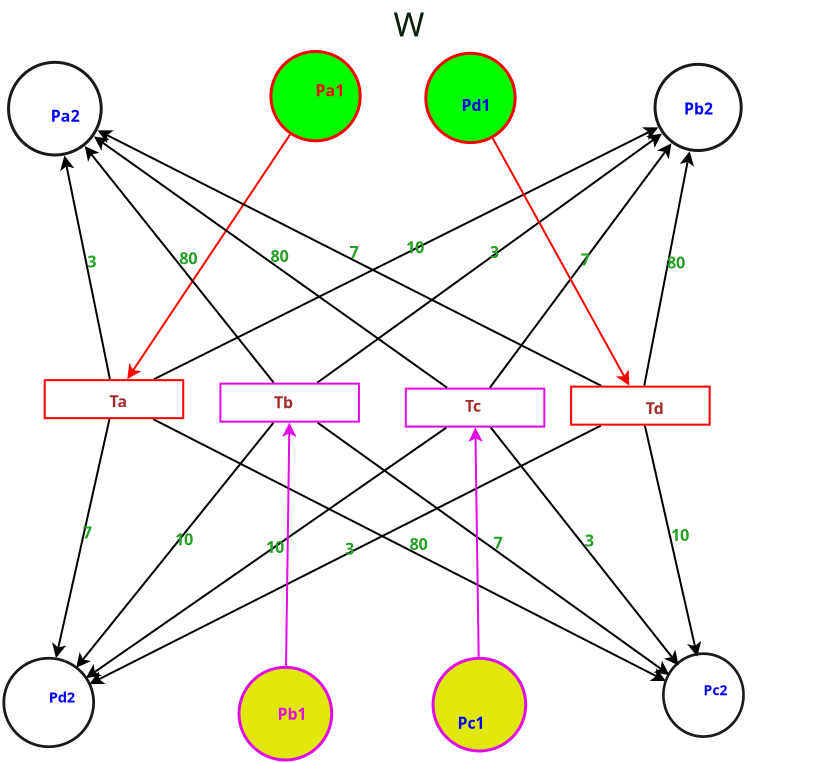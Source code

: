 <?xml version="1.0" encoding="UTF-8"?>
<dia:diagram xmlns:dia="http://www.lysator.liu.se/~alla/dia/">
  <dia:layer name="Background" visible="true" connectable="true" active="true">
    <dia:group>
      <dia:attribute name="meta">
        <dia:composite type="dict"/>
      </dia:attribute>
      <dia:attribute name="matrix">
        <dia:matrix xx="0.934" xy="0" yx="0" yy="0.92" x0="37.444" y0="19.461"/>
        <dia:connections>
          <dia:connection handle="0" to="O0" connection="8"/>
        </dia:connections>
      </dia:attribute>
      <dia:object type="Geometric - Perfect Circle" version="1" id="O0">
        <dia:attribute name="obj_pos">
          <dia:point val="-33.485,15.68"/>
        </dia:attribute>
        <dia:attribute name="obj_bb">
          <dia:rectangle val="-33.635,15.53;-28.525,20.64"/>
        </dia:attribute>
        <dia:attribute name="meta">
          <dia:composite type="dict"/>
        </dia:attribute>
        <dia:attribute name="elem_corner">
          <dia:point val="-33.485,15.68"/>
        </dia:attribute>
        <dia:attribute name="elem_width">
          <dia:real val="4.81"/>
        </dia:attribute>
        <dia:attribute name="elem_height">
          <dia:real val="4.81"/>
        </dia:attribute>
        <dia:attribute name="line_width">
          <dia:real val="0.15"/>
        </dia:attribute>
        <dia:attribute name="line_colour">
          <dia:color val="#1a1a1aff"/>
        </dia:attribute>
        <dia:attribute name="fill_colour">
          <dia:color val="#ffffffff"/>
        </dia:attribute>
        <dia:attribute name="show_background">
          <dia:boolean val="true"/>
        </dia:attribute>
        <dia:attribute name="line_style">
          <dia:enum val="0"/>
          <dia:real val="1"/>
        </dia:attribute>
        <dia:attribute name="flip_horizontal">
          <dia:boolean val="false"/>
        </dia:attribute>
        <dia:attribute name="flip_vertical">
          <dia:boolean val="false"/>
        </dia:attribute>
        <dia:attribute name="subscale">
          <dia:real val="1"/>
        </dia:attribute>
      </dia:object>
      <dia:object type="Standard - Text" version="1" id="O1">
        <dia:attribute name="obj_pos">
          <dia:point val="-31.08,18.085"/>
        </dia:attribute>
        <dia:attribute name="obj_bb">
          <dia:rectangle val="-31.08,17.35;-29.385,18.272"/>
        </dia:attribute>
        <dia:attribute name="text">
          <dia:composite type="text">
            <dia:attribute name="string">
              <dia:string>#Pd2#</dia:string>
            </dia:attribute>
            <dia:attribute name="font">
              <dia:font family="sans" style="80" name="Helvetica-Bold"/>
            </dia:attribute>
            <dia:attribute name="height">
              <dia:real val="0.987"/>
            </dia:attribute>
            <dia:attribute name="pos">
              <dia:point val="-31.08,18.085"/>
            </dia:attribute>
            <dia:attribute name="color">
              <dia:color val="#0000ffff"/>
            </dia:attribute>
            <dia:attribute name="alignment">
              <dia:enum val="0"/>
            </dia:attribute>
          </dia:composite>
        </dia:attribute>
        <dia:attribute name="valign">
          <dia:enum val="3"/>
        </dia:attribute>
      </dia:object>
    </dia:group>
    <dia:group>
      <dia:attribute name="meta">
        <dia:composite type="dict"/>
      </dia:attribute>
      <dia:attribute name="matrix"/>
      <dia:object type="Geometric - Perfect Circle" version="1" id="O2">
        <dia:attribute name="obj_pos">
          <dia:point val="6.405,4.09"/>
        </dia:attribute>
        <dia:attribute name="obj_bb">
          <dia:rectangle val="6.255,3.94;11.19,8.875"/>
        </dia:attribute>
        <dia:attribute name="meta">
          <dia:composite type="dict"/>
        </dia:attribute>
        <dia:attribute name="elem_corner">
          <dia:point val="6.405,4.09"/>
        </dia:attribute>
        <dia:attribute name="elem_width">
          <dia:real val="4.635"/>
        </dia:attribute>
        <dia:attribute name="elem_height">
          <dia:real val="4.635"/>
        </dia:attribute>
        <dia:attribute name="line_width">
          <dia:real val="0.15"/>
        </dia:attribute>
        <dia:attribute name="line_colour">
          <dia:color val="#1a1a1aff"/>
        </dia:attribute>
        <dia:attribute name="fill_colour">
          <dia:color val="#ffffffff"/>
        </dia:attribute>
        <dia:attribute name="show_background">
          <dia:boolean val="true"/>
        </dia:attribute>
        <dia:attribute name="line_style">
          <dia:enum val="0"/>
          <dia:real val="1"/>
        </dia:attribute>
        <dia:attribute name="flip_horizontal">
          <dia:boolean val="false"/>
        </dia:attribute>
        <dia:attribute name="flip_vertical">
          <dia:boolean val="false"/>
        </dia:attribute>
        <dia:attribute name="subscale">
          <dia:real val="1"/>
        </dia:attribute>
      </dia:object>
      <dia:object type="Standard - Text" version="1" id="O3">
        <dia:attribute name="obj_pos">
          <dia:point val="8.522,7.058"/>
        </dia:attribute>
        <dia:attribute name="obj_bb">
          <dia:rectangle val="8.522,6.323;10.165,7.245"/>
        </dia:attribute>
        <dia:attribute name="text">
          <dia:composite type="text">
            <dia:attribute name="string">
              <dia:string>#Pa2#</dia:string>
            </dia:attribute>
            <dia:attribute name="font">
              <dia:font family="sans" style="80" name="Helvetica-Bold"/>
            </dia:attribute>
            <dia:attribute name="height">
              <dia:real val="0.987"/>
            </dia:attribute>
            <dia:attribute name="pos">
              <dia:point val="8.522,7.058"/>
            </dia:attribute>
            <dia:attribute name="color">
              <dia:color val="#0000ffff"/>
            </dia:attribute>
            <dia:attribute name="alignment">
              <dia:enum val="0"/>
            </dia:attribute>
          </dia:composite>
        </dia:attribute>
        <dia:attribute name="valign">
          <dia:enum val="3"/>
        </dia:attribute>
      </dia:object>
    </dia:group>
    <dia:group>
      <dia:attribute name="meta">
        <dia:composite type="dict"/>
      </dia:attribute>
      <dia:attribute name="matrix"/>
      <dia:object type="Standard - Line" version="0" id="O4">
        <dia:attribute name="obj_pos">
          <dia:point val="20.48,7.703"/>
        </dia:attribute>
        <dia:attribute name="obj_bb">
          <dia:rectangle val="12.273,7.634;20.549,20.002"/>
        </dia:attribute>
        <dia:attribute name="conn_endpoints">
          <dia:point val="20.48,7.703"/>
          <dia:point val="12.342,19.933"/>
        </dia:attribute>
        <dia:attribute name="numcp">
          <dia:int val="1"/>
        </dia:attribute>
        <dia:attribute name="line_color">
          <dia:color val="#ff0000ff"/>
        </dia:attribute>
        <dia:attribute name="end_arrow">
          <dia:enum val="22"/>
        </dia:attribute>
        <dia:attribute name="end_arrow_length">
          <dia:real val="0.5"/>
        </dia:attribute>
        <dia:attribute name="end_arrow_width">
          <dia:real val="0.5"/>
        </dia:attribute>
      </dia:object>
      <dia:object type="Standard - Line" version="0" id="O5">
        <dia:attribute name="obj_pos">
          <dia:point val="11.475,19.936"/>
        </dia:attribute>
        <dia:attribute name="obj_bb">
          <dia:rectangle val="8.989,8.693;11.534,19.995"/>
        </dia:attribute>
        <dia:attribute name="conn_endpoints">
          <dia:point val="11.475,19.936"/>
          <dia:point val="9.199,8.752"/>
        </dia:attribute>
        <dia:attribute name="numcp">
          <dia:int val="1"/>
        </dia:attribute>
        <dia:attribute name="end_arrow">
          <dia:enum val="22"/>
        </dia:attribute>
        <dia:attribute name="end_arrow_length">
          <dia:real val="0.5"/>
        </dia:attribute>
        <dia:attribute name="end_arrow_width">
          <dia:real val="0.5"/>
        </dia:attribute>
      </dia:object>
      <dia:object type="Standard - Line" version="0" id="O6">
        <dia:attribute name="obj_pos">
          <dia:point val="13.678,19.934"/>
        </dia:attribute>
        <dia:attribute name="obj_bb">
          <dia:rectangle val="13.611,7.276;38.957,20.001"/>
        </dia:attribute>
        <dia:attribute name="conn_endpoints">
          <dia:point val="13.678,19.934"/>
          <dia:point val="38.89,7.343"/>
        </dia:attribute>
        <dia:attribute name="numcp">
          <dia:int val="1"/>
        </dia:attribute>
        <dia:attribute name="end_arrow">
          <dia:enum val="22"/>
        </dia:attribute>
        <dia:attribute name="end_arrow_length">
          <dia:real val="0.5"/>
        </dia:attribute>
        <dia:attribute name="end_arrow_width">
          <dia:real val="0.5"/>
        </dia:attribute>
      </dia:object>
      <dia:object type="Standard - Line" version="0" id="O7">
        <dia:attribute name="obj_pos">
          <dia:point val="13.635,21.933"/>
        </dia:attribute>
        <dia:attribute name="obj_bb">
          <dia:rectangle val="13.568,21.865;39.338,35.094"/>
        </dia:attribute>
        <dia:attribute name="conn_endpoints">
          <dia:point val="13.635,21.933"/>
          <dia:point val="39.271,35.027"/>
        </dia:attribute>
        <dia:attribute name="numcp">
          <dia:int val="1"/>
        </dia:attribute>
        <dia:attribute name="end_arrow">
          <dia:enum val="22"/>
        </dia:attribute>
        <dia:attribute name="end_arrow_length">
          <dia:real val="0.5"/>
        </dia:attribute>
        <dia:attribute name="end_arrow_width">
          <dia:real val="0.5"/>
        </dia:attribute>
        <dia:connections>
          <dia:connection handle="0" to="O6" connection="0"/>
        </dia:connections>
      </dia:object>
      <dia:object type="Standard - Line" version="0" id="O8">
        <dia:attribute name="obj_pos">
          <dia:point val="11.453,21.933"/>
        </dia:attribute>
        <dia:attribute name="obj_bb">
          <dia:rectangle val="8.582,21.873;11.513,33.936"/>
        </dia:attribute>
        <dia:attribute name="conn_endpoints">
          <dia:point val="11.453,21.933"/>
          <dia:point val="8.777,33.877"/>
        </dia:attribute>
        <dia:attribute name="numcp">
          <dia:int val="1"/>
        </dia:attribute>
        <dia:attribute name="end_arrow">
          <dia:enum val="22"/>
        </dia:attribute>
        <dia:attribute name="end_arrow_length">
          <dia:real val="0.5"/>
        </dia:attribute>
        <dia:attribute name="end_arrow_width">
          <dia:real val="0.5"/>
        </dia:attribute>
        <dia:connections>
          <dia:connection handle="0" to="O8" connection="0"/>
        </dia:connections>
      </dia:object>
      <dia:object type="Standard - Text" version="1" id="O9">
        <dia:attribute name="obj_pos">
          <dia:point val="26.284,13.638"/>
        </dia:attribute>
        <dia:attribute name="obj_bb">
          <dia:rectangle val="26.284,12.857;27.442,13.878"/>
        </dia:attribute>
        <dia:attribute name="text">
          <dia:composite type="text">
            <dia:attribute name="string">
              <dia:string>#10#</dia:string>
            </dia:attribute>
            <dia:attribute name="font">
              <dia:font family="sans" style="80" name="Helvetica-Bold"/>
            </dia:attribute>
            <dia:attribute name="height">
              <dia:real val="1.019"/>
            </dia:attribute>
            <dia:attribute name="pos">
              <dia:point val="26.284,13.638"/>
            </dia:attribute>
            <dia:attribute name="color">
              <dia:color val="#259f25ff"/>
            </dia:attribute>
            <dia:attribute name="alignment">
              <dia:enum val="0"/>
            </dia:attribute>
          </dia:composite>
        </dia:attribute>
        <dia:attribute name="valign">
          <dia:enum val="3"/>
        </dia:attribute>
        <dia:connections>
          <dia:connection handle="0" to="O7" connection="0"/>
        </dia:connections>
      </dia:object>
      <dia:object type="Standard - Text" version="1" id="O10">
        <dia:attribute name="obj_pos">
          <dia:point val="10.115,27.905"/>
        </dia:attribute>
        <dia:attribute name="obj_bb">
          <dia:rectangle val="10.115,27.147;10.683,28.097"/>
        </dia:attribute>
        <dia:attribute name="text">
          <dia:composite type="text">
            <dia:attribute name="string">
              <dia:string>#7#</dia:string>
            </dia:attribute>
            <dia:attribute name="font">
              <dia:font family="sans" style="80" name="Helvetica-Bold"/>
            </dia:attribute>
            <dia:attribute name="height">
              <dia:real val="1.019"/>
            </dia:attribute>
            <dia:attribute name="pos">
              <dia:point val="10.115,27.905"/>
            </dia:attribute>
            <dia:attribute name="color">
              <dia:color val="#259f25ff"/>
            </dia:attribute>
            <dia:attribute name="alignment">
              <dia:enum val="0"/>
            </dia:attribute>
          </dia:composite>
        </dia:attribute>
        <dia:attribute name="valign">
          <dia:enum val="3"/>
        </dia:attribute>
      </dia:object>
      <dia:object type="Standard - Text" version="1" id="O11">
        <dia:attribute name="obj_pos">
          <dia:point val="26.453,28.48"/>
        </dia:attribute>
        <dia:attribute name="obj_bb">
          <dia:rectangle val="26.453,27.722;27.588,28.672"/>
          <dia:connections>
            <dia:connection handle="0" to="O15" connection="8"/>
          </dia:connections>
        </dia:attribute>
        <dia:attribute name="text">
          <dia:composite type="text">
            <dia:attribute name="string">
              <dia:string>#80#</dia:string>
            </dia:attribute>
            <dia:attribute name="font">
              <dia:font family="sans" style="80" name="Helvetica-Bold"/>
            </dia:attribute>
            <dia:attribute name="height">
              <dia:real val="1.019"/>
            </dia:attribute>
            <dia:attribute name="pos">
              <dia:point val="26.453,28.48"/>
            </dia:attribute>
            <dia:attribute name="color">
              <dia:color val="#259f25ff"/>
            </dia:attribute>
            <dia:attribute name="alignment">
              <dia:enum val="0"/>
            </dia:attribute>
          </dia:composite>
        </dia:attribute>
        <dia:attribute name="valign">
          <dia:enum val="3"/>
        </dia:attribute>
      </dia:object>
      <dia:group>
        <dia:attribute name="meta">
          <dia:composite type="dict"/>
        </dia:attribute>
        <dia:attribute name="matrix"/>
        <dia:object type="Flowchart - Box" version="0" id="O12">
          <dia:attribute name="obj_pos">
            <dia:point val="8.215,19.983"/>
          </dia:attribute>
          <dia:attribute name="obj_bb">
            <dia:rectangle val="8.165,19.933;15.19,21.933"/>
          </dia:attribute>
          <dia:attribute name="elem_corner">
            <dia:point val="8.215,19.983"/>
          </dia:attribute>
          <dia:attribute name="elem_width">
            <dia:real val="6.925"/>
          </dia:attribute>
          <dia:attribute name="elem_height">
            <dia:real val="1.9"/>
          </dia:attribute>
          <dia:attribute name="border_color">
            <dia:color val="#ff0000ff"/>
          </dia:attribute>
          <dia:attribute name="show_background">
            <dia:boolean val="true"/>
          </dia:attribute>
          <dia:attribute name="padding">
            <dia:real val="0.5"/>
          </dia:attribute>
          <dia:attribute name="text">
            <dia:composite type="text">
              <dia:attribute name="string">
                <dia:string>##</dia:string>
              </dia:attribute>
              <dia:attribute name="font">
                <dia:font family="sans" style="0" name="Helvetica"/>
              </dia:attribute>
              <dia:attribute name="height">
                <dia:real val="0.8"/>
              </dia:attribute>
              <dia:attribute name="pos">
                <dia:point val="11.677,21.128"/>
              </dia:attribute>
              <dia:attribute name="color">
                <dia:color val="#000000ff"/>
              </dia:attribute>
              <dia:attribute name="alignment">
                <dia:enum val="1"/>
              </dia:attribute>
            </dia:composite>
          </dia:attribute>
        </dia:object>
        <dia:object type="Standard - Text" version="1" id="O13">
          <dia:attribute name="obj_pos">
            <dia:point val="9.95,20.707"/>
          </dia:attribute>
          <dia:attribute name="obj_bb">
            <dia:rectangle val="9.95,20.113;9.95,20.86"/>
          </dia:attribute>
          <dia:attribute name="text">
            <dia:composite type="text">
              <dia:attribute name="string">
                <dia:string>##</dia:string>
              </dia:attribute>
              <dia:attribute name="font">
                <dia:font family="sans" style="0" name="Helvetica"/>
              </dia:attribute>
              <dia:attribute name="height">
                <dia:real val="0.8"/>
              </dia:attribute>
              <dia:attribute name="pos">
                <dia:point val="9.95,20.707"/>
              </dia:attribute>
              <dia:attribute name="color">
                <dia:color val="#000000ff"/>
              </dia:attribute>
              <dia:attribute name="alignment">
                <dia:enum val="0"/>
              </dia:attribute>
            </dia:composite>
          </dia:attribute>
          <dia:attribute name="valign">
            <dia:enum val="3"/>
          </dia:attribute>
        </dia:object>
        <dia:object type="Standard - Text" version="1" id="O14">
          <dia:attribute name="obj_pos">
            <dia:point val="11.45,21.342"/>
          </dia:attribute>
          <dia:attribute name="obj_bb">
            <dia:rectangle val="11.45,20.607;12.417,21.529"/>
          </dia:attribute>
          <dia:attribute name="text">
            <dia:composite type="text">
              <dia:attribute name="string">
                <dia:string>#Ta#</dia:string>
              </dia:attribute>
              <dia:attribute name="font">
                <dia:font family="sans" style="80" name="Helvetica-Bold"/>
              </dia:attribute>
              <dia:attribute name="height">
                <dia:real val="0.987"/>
              </dia:attribute>
              <dia:attribute name="pos">
                <dia:point val="11.45,21.342"/>
              </dia:attribute>
              <dia:attribute name="color">
                <dia:color val="#a52a2aff"/>
              </dia:attribute>
              <dia:attribute name="alignment">
                <dia:enum val="0"/>
              </dia:attribute>
            </dia:composite>
          </dia:attribute>
          <dia:attribute name="valign">
            <dia:enum val="3"/>
          </dia:attribute>
        </dia:object>
      </dia:group>
      <dia:group>
        <dia:attribute name="meta">
          <dia:composite type="dict"/>
        </dia:attribute>
        <dia:attribute name="matrix">
          <dia:matrix xx="0.881" xy="0" yx="0" yy="0.911" x0="39.346" y0="19.438"/>
        </dia:attribute>
        <dia:object type="Geometric - Perfect Circle" version="1" id="O15">
          <dia:attribute name="obj_pos">
            <dia:point val="-0.226,15.609"/>
          </dia:attribute>
          <dia:attribute name="obj_bb">
            <dia:rectangle val="-0.376,15.459;4.475,20.31"/>
          </dia:attribute>
          <dia:attribute name="meta">
            <dia:composite type="dict"/>
          </dia:attribute>
          <dia:attribute name="elem_corner">
            <dia:point val="-0.226,15.609"/>
          </dia:attribute>
          <dia:attribute name="elem_width">
            <dia:real val="4.551"/>
          </dia:attribute>
          <dia:attribute name="elem_height">
            <dia:real val="4.551"/>
          </dia:attribute>
          <dia:attribute name="line_width">
            <dia:real val="0.15"/>
          </dia:attribute>
          <dia:attribute name="line_colour">
            <dia:color val="#1a1a1aff"/>
          </dia:attribute>
          <dia:attribute name="fill_colour">
            <dia:color val="#ffffffff"/>
          </dia:attribute>
          <dia:attribute name="show_background">
            <dia:boolean val="true"/>
          </dia:attribute>
          <dia:attribute name="line_style">
            <dia:enum val="0"/>
            <dia:real val="1"/>
          </dia:attribute>
          <dia:attribute name="flip_horizontal">
            <dia:boolean val="false"/>
          </dia:attribute>
          <dia:attribute name="flip_vertical">
            <dia:boolean val="false"/>
          </dia:attribute>
          <dia:attribute name="subscale">
            <dia:real val="1"/>
          </dia:attribute>
        </dia:object>
        <dia:object type="Standard - Text" version="1" id="O16">
          <dia:attribute name="obj_pos">
            <dia:point val="2.05,17.885"/>
          </dia:attribute>
          <dia:attribute name="obj_bb">
            <dia:rectangle val="2.05,17.15;3.647,18.072"/>
          </dia:attribute>
          <dia:attribute name="text">
            <dia:composite type="text">
              <dia:attribute name="string">
                <dia:string>#Pc2#</dia:string>
              </dia:attribute>
              <dia:attribute name="font">
                <dia:font family="sans" style="80" name="Helvetica-Bold"/>
              </dia:attribute>
              <dia:attribute name="height">
                <dia:real val="0.987"/>
              </dia:attribute>
              <dia:attribute name="pos">
                <dia:point val="2.05,17.885"/>
              </dia:attribute>
              <dia:attribute name="color">
                <dia:color val="#0000ffff"/>
              </dia:attribute>
              <dia:attribute name="alignment">
                <dia:enum val="0"/>
              </dia:attribute>
            </dia:composite>
          </dia:attribute>
          <dia:attribute name="valign">
            <dia:enum val="3"/>
          </dia:attribute>
        </dia:object>
      </dia:group>
      <dia:group>
        <dia:attribute name="meta">
          <dia:composite type="dict"/>
        </dia:attribute>
        <dia:attribute name="matrix"/>
        <dia:object type="Flowchart - Box" version="0" id="O17">
          <dia:attribute name="obj_pos">
            <dia:point val="26.27,20.407"/>
          </dia:attribute>
          <dia:attribute name="obj_bb">
            <dia:rectangle val="26.22,20.357;33.245,22.357"/>
          </dia:attribute>
          <dia:attribute name="elem_corner">
            <dia:point val="26.27,20.407"/>
          </dia:attribute>
          <dia:attribute name="elem_width">
            <dia:real val="6.925"/>
          </dia:attribute>
          <dia:attribute name="elem_height">
            <dia:real val="1.9"/>
          </dia:attribute>
          <dia:attribute name="border_color">
            <dia:color val="#e10be7ff"/>
          </dia:attribute>
          <dia:attribute name="show_background">
            <dia:boolean val="true"/>
          </dia:attribute>
          <dia:attribute name="padding">
            <dia:real val="0.5"/>
          </dia:attribute>
          <dia:attribute name="text">
            <dia:composite type="text">
              <dia:attribute name="string">
                <dia:string>##</dia:string>
              </dia:attribute>
              <dia:attribute name="font">
                <dia:font family="sans" style="0" name="Helvetica"/>
              </dia:attribute>
              <dia:attribute name="height">
                <dia:real val="0.8"/>
              </dia:attribute>
              <dia:attribute name="pos">
                <dia:point val="29.732,21.552"/>
              </dia:attribute>
              <dia:attribute name="color">
                <dia:color val="#000000ff"/>
              </dia:attribute>
              <dia:attribute name="alignment">
                <dia:enum val="1"/>
              </dia:attribute>
            </dia:composite>
          </dia:attribute>
        </dia:object>
        <dia:object type="Standard - Text" version="1" id="O18">
          <dia:attribute name="obj_pos">
            <dia:point val="29.232,21.557"/>
          </dia:attribute>
          <dia:attribute name="obj_bb">
            <dia:rectangle val="29.232,20.822;30.132,21.744"/>
          </dia:attribute>
          <dia:attribute name="text">
            <dia:composite type="text">
              <dia:attribute name="string">
                <dia:string>#Tc#</dia:string>
              </dia:attribute>
              <dia:attribute name="font">
                <dia:font family="sans" style="80" name="Helvetica-Bold"/>
              </dia:attribute>
              <dia:attribute name="height">
                <dia:real val="0.987"/>
              </dia:attribute>
              <dia:attribute name="pos">
                <dia:point val="29.232,21.557"/>
              </dia:attribute>
              <dia:attribute name="color">
                <dia:color val="#a52a2aff"/>
              </dia:attribute>
              <dia:attribute name="alignment">
                <dia:enum val="0"/>
              </dia:attribute>
            </dia:composite>
          </dia:attribute>
          <dia:attribute name="valign">
            <dia:enum val="3"/>
          </dia:attribute>
        </dia:object>
      </dia:group>
      <dia:object type="Standard - Line" version="0" id="O19">
        <dia:attribute name="obj_pos">
          <dia:point val="19.664,20.107"/>
        </dia:attribute>
        <dia:attribute name="obj_bb">
          <dia:rectangle val="10.144,8.205;19.734,20.177"/>
        </dia:attribute>
        <dia:attribute name="conn_endpoints">
          <dia:point val="19.664,20.107"/>
          <dia:point val="10.214,8.275"/>
        </dia:attribute>
        <dia:attribute name="numcp">
          <dia:int val="1"/>
        </dia:attribute>
        <dia:attribute name="end_arrow">
          <dia:enum val="22"/>
        </dia:attribute>
        <dia:attribute name="end_arrow_length">
          <dia:real val="0.5"/>
        </dia:attribute>
        <dia:attribute name="end_arrow_width">
          <dia:real val="0.5"/>
        </dia:attribute>
      </dia:object>
      <dia:object type="Standard - Line" version="0" id="O20">
        <dia:attribute name="obj_pos">
          <dia:point val="28.332,20.36"/>
        </dia:attribute>
        <dia:attribute name="obj_bb">
          <dia:rectangle val="10.602,7.725;28.402,20.43"/>
        </dia:attribute>
        <dia:attribute name="conn_endpoints">
          <dia:point val="28.332,20.36"/>
          <dia:point val="10.672,7.795"/>
        </dia:attribute>
        <dia:attribute name="numcp">
          <dia:int val="1"/>
        </dia:attribute>
        <dia:attribute name="end_arrow">
          <dia:enum val="22"/>
        </dia:attribute>
        <dia:attribute name="end_arrow_length">
          <dia:real val="0.5"/>
        </dia:attribute>
        <dia:attribute name="end_arrow_width">
          <dia:real val="0.5"/>
        </dia:attribute>
      </dia:object>
      <dia:object type="Standard - Line" version="0" id="O21">
        <dia:attribute name="obj_pos">
          <dia:point val="36.039,20.264"/>
        </dia:attribute>
        <dia:attribute name="obj_bb">
          <dia:rectangle val="10.789,7.423;36.106,20.331"/>
        </dia:attribute>
        <dia:attribute name="conn_endpoints">
          <dia:point val="36.039,20.264"/>
          <dia:point val="10.856,7.49"/>
        </dia:attribute>
        <dia:attribute name="numcp">
          <dia:int val="1"/>
        </dia:attribute>
        <dia:attribute name="end_arrow">
          <dia:enum val="22"/>
        </dia:attribute>
        <dia:attribute name="end_arrow_length">
          <dia:real val="0.5"/>
        </dia:attribute>
        <dia:attribute name="end_arrow_width">
          <dia:real val="0.5"/>
        </dia:attribute>
      </dia:object>
      <dia:object type="Standard - Line" version="0" id="O22">
        <dia:attribute name="obj_pos">
          <dia:point val="21.845,20.108"/>
        </dia:attribute>
        <dia:attribute name="obj_bb">
          <dia:rectangle val="21.775,7.582;39.148,20.177"/>
        </dia:attribute>
        <dia:attribute name="conn_endpoints">
          <dia:point val="21.845,20.108"/>
          <dia:point val="39.079,7.652"/>
        </dia:attribute>
        <dia:attribute name="numcp">
          <dia:int val="1"/>
        </dia:attribute>
        <dia:attribute name="end_arrow">
          <dia:enum val="22"/>
        </dia:attribute>
        <dia:attribute name="end_arrow_length">
          <dia:real val="0.5"/>
        </dia:attribute>
        <dia:attribute name="end_arrow_width">
          <dia:real val="0.5"/>
        </dia:attribute>
      </dia:object>
      <dia:object type="Standard - Line" version="0" id="O23">
        <dia:attribute name="obj_pos">
          <dia:point val="30.474,20.358"/>
        </dia:attribute>
        <dia:attribute name="obj_bb">
          <dia:rectangle val="30.404,8.066;39.626,20.428"/>
        </dia:attribute>
        <dia:attribute name="conn_endpoints">
          <dia:point val="30.474,20.358"/>
          <dia:point val="39.556,8.136"/>
        </dia:attribute>
        <dia:attribute name="numcp">
          <dia:int val="1"/>
        </dia:attribute>
        <dia:attribute name="end_arrow">
          <dia:enum val="22"/>
        </dia:attribute>
        <dia:attribute name="end_arrow_length">
          <dia:real val="0.5"/>
        </dia:attribute>
        <dia:attribute name="end_arrow_width">
          <dia:real val="0.5"/>
        </dia:attribute>
      </dia:object>
      <dia:object type="Standard - Line" version="0" id="O24">
        <dia:attribute name="obj_pos">
          <dia:point val="38.191,20.257"/>
        </dia:attribute>
        <dia:attribute name="obj_bb">
          <dia:rectangle val="38.132,8.476;40.679,20.316"/>
        </dia:attribute>
        <dia:attribute name="conn_endpoints">
          <dia:point val="38.191,20.257"/>
          <dia:point val="40.461,8.535"/>
        </dia:attribute>
        <dia:attribute name="numcp">
          <dia:int val="1"/>
        </dia:attribute>
        <dia:attribute name="end_arrow">
          <dia:enum val="22"/>
        </dia:attribute>
        <dia:attribute name="end_arrow_length">
          <dia:real val="0.5"/>
        </dia:attribute>
        <dia:attribute name="end_arrow_width">
          <dia:real val="0.5"/>
        </dia:attribute>
      </dia:object>
      <dia:object type="Standard - Line" version="0" id="O25">
        <dia:attribute name="obj_pos">
          <dia:point val="21.857,22.107"/>
        </dia:attribute>
        <dia:attribute name="obj_bb">
          <dia:rectangle val="21.787,22.037;39.524,34.796"/>
        </dia:attribute>
        <dia:attribute name="conn_endpoints">
          <dia:point val="21.857,22.107"/>
          <dia:point val="39.454,34.727"/>
        </dia:attribute>
        <dia:attribute name="numcp">
          <dia:int val="1"/>
        </dia:attribute>
        <dia:attribute name="end_arrow">
          <dia:enum val="22"/>
        </dia:attribute>
        <dia:attribute name="end_arrow_length">
          <dia:real val="0.5"/>
        </dia:attribute>
        <dia:attribute name="end_arrow_width">
          <dia:real val="0.5"/>
        </dia:attribute>
      </dia:object>
      <dia:object type="Standard - Line" version="0" id="O26">
        <dia:attribute name="obj_pos">
          <dia:point val="30.519,22.354"/>
        </dia:attribute>
        <dia:attribute name="obj_bb">
          <dia:rectangle val="30.449,22.283;39.978,34.321"/>
        </dia:attribute>
        <dia:attribute name="conn_endpoints">
          <dia:point val="30.519,22.354"/>
          <dia:point val="39.908,34.251"/>
        </dia:attribute>
        <dia:attribute name="numcp">
          <dia:int val="1"/>
        </dia:attribute>
        <dia:attribute name="end_arrow">
          <dia:enum val="22"/>
        </dia:attribute>
        <dia:attribute name="end_arrow_length">
          <dia:real val="0.5"/>
        </dia:attribute>
        <dia:attribute name="end_arrow_width">
          <dia:real val="0.5"/>
        </dia:attribute>
      </dia:object>
      <dia:object type="Standard - Line" version="0" id="O27">
        <dia:attribute name="obj_pos">
          <dia:point val="38.224,22.257"/>
        </dia:attribute>
        <dia:attribute name="obj_bb">
          <dia:rectangle val="38.165,22.197;41.037,33.865"/>
        </dia:attribute>
        <dia:attribute name="conn_endpoints">
          <dia:point val="38.224,22.257"/>
          <dia:point val="40.844,33.805"/>
        </dia:attribute>
        <dia:attribute name="numcp">
          <dia:int val="1"/>
        </dia:attribute>
        <dia:attribute name="end_arrow">
          <dia:enum val="22"/>
        </dia:attribute>
        <dia:attribute name="end_arrow_length">
          <dia:real val="0.5"/>
        </dia:attribute>
        <dia:attribute name="end_arrow_width">
          <dia:real val="0.5"/>
        </dia:attribute>
      </dia:object>
      <dia:object type="Standard - Line" version="0" id="O28">
        <dia:attribute name="obj_pos">
          <dia:point val="19.657,22.107"/>
        </dia:attribute>
        <dia:attribute name="obj_bb">
          <dia:rectangle val="9.718,22.036;19.728,34.436"/>
        </dia:attribute>
        <dia:attribute name="conn_endpoints">
          <dia:point val="19.657,22.107"/>
          <dia:point val="9.789,34.366"/>
        </dia:attribute>
        <dia:attribute name="numcp">
          <dia:int val="1"/>
        </dia:attribute>
        <dia:attribute name="end_arrow">
          <dia:enum val="22"/>
        </dia:attribute>
        <dia:attribute name="end_arrow_length">
          <dia:real val="0.5"/>
        </dia:attribute>
        <dia:attribute name="end_arrow_width">
          <dia:real val="0.5"/>
        </dia:attribute>
      </dia:object>
      <dia:object type="Standard - Line" version="0" id="O29">
        <dia:attribute name="obj_pos">
          <dia:point val="28.294,22.357"/>
        </dia:attribute>
        <dia:attribute name="obj_bb">
          <dia:rectangle val="10.202,22.287;28.363,34.95"/>
        </dia:attribute>
        <dia:attribute name="conn_endpoints">
          <dia:point val="28.294,22.357"/>
          <dia:point val="10.272,34.881"/>
        </dia:attribute>
        <dia:attribute name="numcp">
          <dia:int val="1"/>
        </dia:attribute>
        <dia:attribute name="end_arrow">
          <dia:enum val="22"/>
        </dia:attribute>
        <dia:attribute name="end_arrow_length">
          <dia:real val="0.5"/>
        </dia:attribute>
        <dia:attribute name="end_arrow_width">
          <dia:real val="0.5"/>
        </dia:attribute>
        <dia:connections>
          <dia:connection handle="0" to="O22" connection="0"/>
        </dia:connections>
      </dia:object>
      <dia:object type="Standard - Line" version="0" id="O30">
        <dia:attribute name="obj_pos">
          <dia:point val="36.019,22.256"/>
        </dia:attribute>
        <dia:attribute name="obj_bb">
          <dia:rectangle val="10.381,22.189;36.086,35.245"/>
        </dia:attribute>
        <dia:attribute name="conn_endpoints">
          <dia:point val="36.019,22.256"/>
          <dia:point val="10.448,35.178"/>
        </dia:attribute>
        <dia:attribute name="numcp">
          <dia:int val="1"/>
        </dia:attribute>
        <dia:attribute name="end_arrow">
          <dia:enum val="22"/>
        </dia:attribute>
        <dia:attribute name="end_arrow_length">
          <dia:real val="0.5"/>
        </dia:attribute>
        <dia:attribute name="end_arrow_width">
          <dia:real val="0.5"/>
        </dia:attribute>
      </dia:object>
      <dia:object type="Standard - Text" version="1" id="O31">
        <dia:attribute name="obj_pos">
          <dia:point val="30.462,13.88"/>
        </dia:attribute>
        <dia:attribute name="obj_bb">
          <dia:rectangle val="30.462,13.122;31.029,14.072"/>
        </dia:attribute>
        <dia:attribute name="text">
          <dia:composite type="text">
            <dia:attribute name="string">
              <dia:string>#3#</dia:string>
            </dia:attribute>
            <dia:attribute name="font">
              <dia:font family="sans" style="80" name="Helvetica-Bold"/>
            </dia:attribute>
            <dia:attribute name="height">
              <dia:real val="1.019"/>
            </dia:attribute>
            <dia:attribute name="pos">
              <dia:point val="30.462,13.88"/>
            </dia:attribute>
            <dia:attribute name="color">
              <dia:color val="#259f25ff"/>
            </dia:attribute>
            <dia:attribute name="alignment">
              <dia:enum val="0"/>
            </dia:attribute>
          </dia:composite>
        </dia:attribute>
        <dia:attribute name="valign">
          <dia:enum val="3"/>
        </dia:attribute>
        <dia:connections>
          <dia:connection handle="0" to="O26" connection="0"/>
        </dia:connections>
      </dia:object>
      <dia:object type="Standard - Text" version="1" id="O32">
        <dia:attribute name="obj_pos">
          <dia:point val="27.755,14.907"/>
        </dia:attribute>
        <dia:attribute name="obj_bb">
          <dia:rectangle val="27.755,14.312;27.755,15.059"/>
        </dia:attribute>
        <dia:attribute name="text">
          <dia:composite type="text">
            <dia:attribute name="string">
              <dia:string>##</dia:string>
            </dia:attribute>
            <dia:attribute name="font">
              <dia:font family="sans" style="0" name="Helvetica"/>
            </dia:attribute>
            <dia:attribute name="height">
              <dia:real val="0.8"/>
            </dia:attribute>
            <dia:attribute name="pos">
              <dia:point val="27.755,14.907"/>
            </dia:attribute>
            <dia:attribute name="color">
              <dia:color val="#0b1e0bff"/>
            </dia:attribute>
            <dia:attribute name="alignment">
              <dia:enum val="0"/>
            </dia:attribute>
          </dia:composite>
        </dia:attribute>
        <dia:attribute name="valign">
          <dia:enum val="3"/>
        </dia:attribute>
      </dia:object>
      <dia:object type="Standard - Text" version="1" id="O33">
        <dia:attribute name="obj_pos">
          <dia:point val="35.214,28.302"/>
        </dia:attribute>
        <dia:attribute name="obj_bb">
          <dia:rectangle val="35.214,27.545;35.781,28.495"/>
        </dia:attribute>
        <dia:attribute name="text">
          <dia:composite type="text">
            <dia:attribute name="string">
              <dia:string>#3#</dia:string>
            </dia:attribute>
            <dia:attribute name="font">
              <dia:font family="sans" style="80" name="Helvetica-Bold"/>
            </dia:attribute>
            <dia:attribute name="height">
              <dia:real val="1.019"/>
            </dia:attribute>
            <dia:attribute name="pos">
              <dia:point val="35.214,28.302"/>
            </dia:attribute>
            <dia:attribute name="color">
              <dia:color val="#259f25ff"/>
            </dia:attribute>
            <dia:attribute name="alignment">
              <dia:enum val="0"/>
            </dia:attribute>
          </dia:composite>
        </dia:attribute>
        <dia:attribute name="valign">
          <dia:enum val="3"/>
        </dia:attribute>
      </dia:object>
      <dia:group>
        <dia:attribute name="meta">
          <dia:composite type="dict"/>
        </dia:attribute>
        <dia:attribute name="matrix"/>
        <dia:object type="Flowchart - Box" version="0" id="O34">
          <dia:attribute name="obj_pos">
            <dia:point val="17.0,20.157"/>
          </dia:attribute>
          <dia:attribute name="obj_bb">
            <dia:rectangle val="16.95,20.107;23.975,22.107"/>
          </dia:attribute>
          <dia:attribute name="elem_corner">
            <dia:point val="17.0,20.157"/>
          </dia:attribute>
          <dia:attribute name="elem_width">
            <dia:real val="6.925"/>
          </dia:attribute>
          <dia:attribute name="elem_height">
            <dia:real val="1.9"/>
          </dia:attribute>
          <dia:attribute name="border_color">
            <dia:color val="#e10be7ff"/>
          </dia:attribute>
          <dia:attribute name="show_background">
            <dia:boolean val="true"/>
          </dia:attribute>
          <dia:attribute name="padding">
            <dia:real val="0.5"/>
          </dia:attribute>
          <dia:attribute name="text">
            <dia:composite type="text">
              <dia:attribute name="string">
                <dia:string>##</dia:string>
              </dia:attribute>
              <dia:attribute name="font">
                <dia:font family="sans" style="0" name="Helvetica"/>
              </dia:attribute>
              <dia:attribute name="height">
                <dia:real val="0.8"/>
              </dia:attribute>
              <dia:attribute name="pos">
                <dia:point val="20.462,21.302"/>
              </dia:attribute>
              <dia:attribute name="color">
                <dia:color val="#000000ff"/>
              </dia:attribute>
              <dia:attribute name="alignment">
                <dia:enum val="1"/>
              </dia:attribute>
            </dia:composite>
          </dia:attribute>
        </dia:object>
        <dia:object type="Standard - Text" version="1" id="O35">
          <dia:attribute name="obj_pos">
            <dia:point val="19.685,21.392"/>
          </dia:attribute>
          <dia:attribute name="obj_bb">
            <dia:rectangle val="19.685,20.657;20.787,21.579"/>
          </dia:attribute>
          <dia:attribute name="text">
            <dia:composite type="text">
              <dia:attribute name="string">
                <dia:string>#Tb#</dia:string>
              </dia:attribute>
              <dia:attribute name="font">
                <dia:font family="sans" style="80" name="Helvetica-Bold"/>
              </dia:attribute>
              <dia:attribute name="height">
                <dia:real val="0.987"/>
              </dia:attribute>
              <dia:attribute name="pos">
                <dia:point val="19.685,21.392"/>
              </dia:attribute>
              <dia:attribute name="color">
                <dia:color val="#a52a2aff"/>
              </dia:attribute>
              <dia:attribute name="alignment">
                <dia:enum val="0"/>
              </dia:attribute>
            </dia:composite>
          </dia:attribute>
          <dia:attribute name="valign">
            <dia:enum val="3"/>
          </dia:attribute>
        </dia:object>
        <dia:object type="Standard - Text" version="1" id="O36">
          <dia:attribute name="obj_pos">
            <dia:point val="20.105,20.657"/>
          </dia:attribute>
          <dia:attribute name="obj_bb">
            <dia:rectangle val="20.105,20.062;20.105,20.809"/>
          </dia:attribute>
          <dia:attribute name="text">
            <dia:composite type="text">
              <dia:attribute name="string">
                <dia:string>##</dia:string>
              </dia:attribute>
              <dia:attribute name="font">
                <dia:font family="sans" style="0" name="Helvetica"/>
              </dia:attribute>
              <dia:attribute name="height">
                <dia:real val="0.8"/>
              </dia:attribute>
              <dia:attribute name="pos">
                <dia:point val="20.105,20.657"/>
              </dia:attribute>
              <dia:attribute name="color">
                <dia:color val="#0b1e0bff"/>
              </dia:attribute>
              <dia:attribute name="alignment">
                <dia:enum val="0"/>
              </dia:attribute>
            </dia:composite>
          </dia:attribute>
          <dia:attribute name="valign">
            <dia:enum val="3"/>
          </dia:attribute>
        </dia:object>
        <dia:connections>
          <dia:connection handle="0" to="O27" connection="0"/>
        </dia:connections>
      </dia:group>
      <dia:group>
        <dia:attribute name="meta">
          <dia:composite type="dict"/>
        </dia:attribute>
        <dia:attribute name="matrix"/>
        <dia:object type="Flowchart - Box" version="0" id="O37">
          <dia:attribute name="obj_pos">
            <dia:point val="34.535,20.307"/>
          </dia:attribute>
          <dia:attribute name="obj_bb">
            <dia:rectangle val="34.485,20.257;41.51,22.257"/>
          </dia:attribute>
          <dia:attribute name="elem_corner">
            <dia:point val="34.535,20.307"/>
          </dia:attribute>
          <dia:attribute name="elem_width">
            <dia:real val="6.925"/>
          </dia:attribute>
          <dia:attribute name="elem_height">
            <dia:real val="1.9"/>
          </dia:attribute>
          <dia:attribute name="border_color">
            <dia:color val="#ff0000ff"/>
          </dia:attribute>
          <dia:attribute name="show_background">
            <dia:boolean val="true"/>
          </dia:attribute>
          <dia:attribute name="padding">
            <dia:real val="0.5"/>
          </dia:attribute>
          <dia:attribute name="text">
            <dia:composite type="text">
              <dia:attribute name="string">
                <dia:string>##</dia:string>
              </dia:attribute>
              <dia:attribute name="font">
                <dia:font family="sans" style="0" name="Helvetica"/>
              </dia:attribute>
              <dia:attribute name="height">
                <dia:real val="0.8"/>
              </dia:attribute>
              <dia:attribute name="pos">
                <dia:point val="37.997,21.452"/>
              </dia:attribute>
              <dia:attribute name="color">
                <dia:color val="#000000ff"/>
              </dia:attribute>
              <dia:attribute name="alignment">
                <dia:enum val="1"/>
              </dia:attribute>
            </dia:composite>
          </dia:attribute>
        </dia:object>
        <dia:object type="Standard - Text" version="1" id="O38">
          <dia:attribute name="obj_pos">
            <dia:point val="38.27,21.692"/>
          </dia:attribute>
          <dia:attribute name="obj_bb">
            <dia:rectangle val="38.27,20.957;39.372,21.879"/>
          </dia:attribute>
          <dia:attribute name="text">
            <dia:composite type="text">
              <dia:attribute name="string">
                <dia:string>#Td#</dia:string>
              </dia:attribute>
              <dia:attribute name="font">
                <dia:font family="sans" style="80" name="Helvetica-Bold"/>
              </dia:attribute>
              <dia:attribute name="height">
                <dia:real val="0.987"/>
              </dia:attribute>
              <dia:attribute name="pos">
                <dia:point val="38.27,21.692"/>
              </dia:attribute>
              <dia:attribute name="color">
                <dia:color val="#a52a2aff"/>
              </dia:attribute>
              <dia:attribute name="alignment">
                <dia:enum val="0"/>
              </dia:attribute>
            </dia:composite>
          </dia:attribute>
          <dia:attribute name="valign">
            <dia:enum val="3"/>
          </dia:attribute>
        </dia:object>
        <dia:object type="Standard - Text" version="1" id="O39">
          <dia:attribute name="obj_pos">
            <dia:point val="38.905,21.257"/>
          </dia:attribute>
          <dia:attribute name="obj_bb">
            <dia:rectangle val="38.905,20.662;38.905,21.409"/>
          </dia:attribute>
          <dia:attribute name="text">
            <dia:composite type="text">
              <dia:attribute name="string">
                <dia:string>##</dia:string>
              </dia:attribute>
              <dia:attribute name="font">
                <dia:font family="sans" style="0" name="Helvetica"/>
              </dia:attribute>
              <dia:attribute name="height">
                <dia:real val="0.8"/>
              </dia:attribute>
              <dia:attribute name="pos">
                <dia:point val="38.905,21.257"/>
              </dia:attribute>
              <dia:attribute name="color">
                <dia:color val="#0b1e0bff"/>
              </dia:attribute>
              <dia:attribute name="alignment">
                <dia:enum val="0"/>
              </dia:attribute>
            </dia:composite>
          </dia:attribute>
          <dia:attribute name="valign">
            <dia:enum val="3"/>
          </dia:attribute>
        </dia:object>
        <dia:connections>
          <dia:connection handle="0" to="O5" connection="0"/>
        </dia:connections>
      </dia:group>
      <dia:object type="Standard - Text" version="1" id="O40">
        <dia:attribute name="obj_pos">
          <dia:point val="39.534,28.031"/>
        </dia:attribute>
        <dia:attribute name="obj_bb">
          <dia:rectangle val="39.534,27.273;40.669,28.224"/>
        </dia:attribute>
        <dia:attribute name="text">
          <dia:composite type="text">
            <dia:attribute name="string">
              <dia:string>#10#</dia:string>
            </dia:attribute>
            <dia:attribute name="font">
              <dia:font family="sans" style="80" name="Helvetica-Bold"/>
            </dia:attribute>
            <dia:attribute name="height">
              <dia:real val="1.019"/>
            </dia:attribute>
            <dia:attribute name="pos">
              <dia:point val="39.534,28.031"/>
            </dia:attribute>
            <dia:attribute name="color">
              <dia:color val="#259f25ff"/>
            </dia:attribute>
            <dia:attribute name="alignment">
              <dia:enum val="0"/>
            </dia:attribute>
          </dia:composite>
        </dia:attribute>
        <dia:attribute name="valign">
          <dia:enum val="3"/>
        </dia:attribute>
      </dia:object>
      <dia:object type="Standard - Text" version="1" id="O41">
        <dia:attribute name="obj_pos">
          <dia:point val="10.337,14.344"/>
        </dia:attribute>
        <dia:attribute name="obj_bb">
          <dia:rectangle val="10.337,13.586;10.905,14.537"/>
        </dia:attribute>
        <dia:attribute name="text">
          <dia:composite type="text">
            <dia:attribute name="string">
              <dia:string>#3#</dia:string>
            </dia:attribute>
            <dia:attribute name="font">
              <dia:font family="sans" style="80" name="Helvetica-Bold"/>
            </dia:attribute>
            <dia:attribute name="height">
              <dia:real val="1.019"/>
            </dia:attribute>
            <dia:attribute name="pos">
              <dia:point val="10.337,14.344"/>
            </dia:attribute>
            <dia:attribute name="color">
              <dia:color val="#259f25ff"/>
            </dia:attribute>
            <dia:attribute name="alignment">
              <dia:enum val="0"/>
            </dia:attribute>
          </dia:composite>
        </dia:attribute>
        <dia:attribute name="valign">
          <dia:enum val="3"/>
        </dia:attribute>
        <dia:connections>
          <dia:connection handle="0" to="O28" connection="0"/>
        </dia:connections>
      </dia:object>
      <dia:object type="Standard - Text" version="1" id="O42">
        <dia:attribute name="obj_pos">
          <dia:point val="10.105,26.907"/>
        </dia:attribute>
        <dia:attribute name="obj_bb">
          <dia:rectangle val="10.105,26.312;10.105,27.059"/>
        </dia:attribute>
        <dia:attribute name="text">
          <dia:composite type="text">
            <dia:attribute name="string">
              <dia:string>##</dia:string>
            </dia:attribute>
            <dia:attribute name="font">
              <dia:font family="sans" style="0" name="Helvetica"/>
            </dia:attribute>
            <dia:attribute name="height">
              <dia:real val="0.8"/>
            </dia:attribute>
            <dia:attribute name="pos">
              <dia:point val="10.105,26.907"/>
            </dia:attribute>
            <dia:attribute name="color">
              <dia:color val="#0b1e0bff"/>
            </dia:attribute>
            <dia:attribute name="alignment">
              <dia:enum val="0"/>
            </dia:attribute>
          </dia:composite>
        </dia:attribute>
        <dia:attribute name="valign">
          <dia:enum val="3"/>
        </dia:attribute>
        <dia:connections>
          <dia:connection handle="0" to="O20" connection="0"/>
        </dia:connections>
      </dia:object>
      <dia:object type="Standard - Text" version="1" id="O43">
        <dia:attribute name="obj_pos">
          <dia:point val="14.723,28.236"/>
        </dia:attribute>
        <dia:attribute name="obj_bb">
          <dia:rectangle val="14.723,27.479;15.858,28.429"/>
        </dia:attribute>
        <dia:attribute name="text">
          <dia:composite type="text">
            <dia:attribute name="string">
              <dia:string>#10#</dia:string>
            </dia:attribute>
            <dia:attribute name="font">
              <dia:font family="sans" style="80" name="Helvetica-Bold"/>
            </dia:attribute>
            <dia:attribute name="height">
              <dia:real val="1.019"/>
            </dia:attribute>
            <dia:attribute name="pos">
              <dia:point val="14.723,28.236"/>
            </dia:attribute>
            <dia:attribute name="color">
              <dia:color val="#259f25ff"/>
            </dia:attribute>
            <dia:attribute name="alignment">
              <dia:enum val="0"/>
            </dia:attribute>
          </dia:composite>
        </dia:attribute>
        <dia:attribute name="valign">
          <dia:enum val="3"/>
        </dia:attribute>
        <dia:connections>
          <dia:connection handle="0" to="O19" connection="0"/>
        </dia:connections>
      </dia:object>
      <dia:object type="Standard - Text" version="1" id="O44">
        <dia:attribute name="obj_pos">
          <dia:point val="19.502,14.078"/>
        </dia:attribute>
        <dia:attribute name="obj_bb">
          <dia:rectangle val="19.502,13.32;20.637,14.27"/>
        </dia:attribute>
        <dia:attribute name="text">
          <dia:composite type="text">
            <dia:attribute name="string">
              <dia:string>#80#</dia:string>
            </dia:attribute>
            <dia:attribute name="font">
              <dia:font family="sans" style="80" name="Helvetica-Bold"/>
            </dia:attribute>
            <dia:attribute name="height">
              <dia:real val="1.019"/>
            </dia:attribute>
            <dia:attribute name="pos">
              <dia:point val="19.502,14.078"/>
            </dia:attribute>
            <dia:attribute name="color">
              <dia:color val="#259f25ff"/>
            </dia:attribute>
            <dia:attribute name="alignment">
              <dia:enum val="0"/>
            </dia:attribute>
          </dia:composite>
        </dia:attribute>
        <dia:attribute name="valign">
          <dia:enum val="3"/>
        </dia:attribute>
        <dia:connections>
          <dia:connection handle="0" to="O24" connection="0"/>
        </dia:connections>
      </dia:object>
      <dia:object type="Standard - Text" version="1" id="O45">
        <dia:attribute name="obj_pos">
          <dia:point val="14.939,14.191"/>
        </dia:attribute>
        <dia:attribute name="obj_bb">
          <dia:rectangle val="14.939,13.434;16.074,14.384"/>
        </dia:attribute>
        <dia:attribute name="text">
          <dia:composite type="text">
            <dia:attribute name="string">
              <dia:string>#80#</dia:string>
            </dia:attribute>
            <dia:attribute name="font">
              <dia:font family="sans" style="80" name="Helvetica-Bold"/>
            </dia:attribute>
            <dia:attribute name="height">
              <dia:real val="1.019"/>
            </dia:attribute>
            <dia:attribute name="pos">
              <dia:point val="14.939,14.191"/>
            </dia:attribute>
            <dia:attribute name="color">
              <dia:color val="#259f25ff"/>
            </dia:attribute>
            <dia:attribute name="alignment">
              <dia:enum val="0"/>
            </dia:attribute>
          </dia:composite>
        </dia:attribute>
        <dia:attribute name="valign">
          <dia:enum val="3"/>
        </dia:attribute>
      </dia:object>
      <dia:object type="Standard - Text" version="1" id="O46">
        <dia:attribute name="obj_pos">
          <dia:point val="39.326,14.396"/>
        </dia:attribute>
        <dia:attribute name="obj_bb">
          <dia:rectangle val="39.326,13.639;40.461,14.589"/>
        </dia:attribute>
        <dia:attribute name="text">
          <dia:composite type="text">
            <dia:attribute name="string">
              <dia:string>#80#</dia:string>
            </dia:attribute>
            <dia:attribute name="font">
              <dia:font family="sans" style="80" name="Helvetica-Bold"/>
            </dia:attribute>
            <dia:attribute name="height">
              <dia:real val="1.019"/>
            </dia:attribute>
            <dia:attribute name="pos">
              <dia:point val="39.326,14.396"/>
            </dia:attribute>
            <dia:attribute name="color">
              <dia:color val="#259f25ff"/>
            </dia:attribute>
            <dia:attribute name="alignment">
              <dia:enum val="0"/>
            </dia:attribute>
          </dia:composite>
        </dia:attribute>
        <dia:attribute name="valign">
          <dia:enum val="3"/>
        </dia:attribute>
      </dia:object>
      <dia:object type="Standard - Text" version="1" id="O47">
        <dia:attribute name="obj_pos">
          <dia:point val="16.705,12.257"/>
        </dia:attribute>
        <dia:attribute name="obj_bb">
          <dia:rectangle val="16.705,11.662;16.705,12.409"/>
        </dia:attribute>
        <dia:attribute name="text">
          <dia:composite type="text">
            <dia:attribute name="string">
              <dia:string>##</dia:string>
            </dia:attribute>
            <dia:attribute name="font">
              <dia:font family="sans" style="0" name="Helvetica"/>
            </dia:attribute>
            <dia:attribute name="height">
              <dia:real val="0.8"/>
            </dia:attribute>
            <dia:attribute name="pos">
              <dia:point val="16.705,12.257"/>
            </dia:attribute>
            <dia:attribute name="color">
              <dia:color val="#0b1e0bff"/>
            </dia:attribute>
            <dia:attribute name="alignment">
              <dia:enum val="0"/>
            </dia:attribute>
          </dia:composite>
        </dia:attribute>
        <dia:attribute name="valign">
          <dia:enum val="3"/>
        </dia:attribute>
        <dia:connections>
          <dia:connection handle="0" to="O25" connection="0"/>
        </dia:connections>
      </dia:object>
      <dia:object type="Standard - Text" version="1" id="O48">
        <dia:attribute name="obj_pos">
          <dia:point val="16.705,12.457"/>
        </dia:attribute>
        <dia:attribute name="obj_bb">
          <dia:rectangle val="16.705,11.862;16.705,12.609"/>
        </dia:attribute>
        <dia:attribute name="text">
          <dia:composite type="text">
            <dia:attribute name="string">
              <dia:string>##</dia:string>
            </dia:attribute>
            <dia:attribute name="font">
              <dia:font family="sans" style="0" name="Helvetica"/>
            </dia:attribute>
            <dia:attribute name="height">
              <dia:real val="0.8"/>
            </dia:attribute>
            <dia:attribute name="pos">
              <dia:point val="16.705,12.457"/>
            </dia:attribute>
            <dia:attribute name="color">
              <dia:color val="#0b1e0bff"/>
            </dia:attribute>
            <dia:attribute name="alignment">
              <dia:enum val="0"/>
            </dia:attribute>
          </dia:composite>
        </dia:attribute>
        <dia:attribute name="valign">
          <dia:enum val="3"/>
        </dia:attribute>
        <dia:connections>
          <dia:connection handle="0" to="O23" connection="0"/>
        </dia:connections>
      </dia:object>
      <dia:object type="Standard - Text" version="1" id="O49">
        <dia:attribute name="obj_pos">
          <dia:point val="30.655,28.417"/>
        </dia:attribute>
        <dia:attribute name="obj_bb">
          <dia:rectangle val="30.655,27.659;31.223,28.609"/>
        </dia:attribute>
        <dia:attribute name="text">
          <dia:composite type="text">
            <dia:attribute name="string">
              <dia:string>#7#</dia:string>
            </dia:attribute>
            <dia:attribute name="font">
              <dia:font family="sans" style="80" name="Helvetica-Bold"/>
            </dia:attribute>
            <dia:attribute name="height">
              <dia:real val="1.019"/>
            </dia:attribute>
            <dia:attribute name="pos">
              <dia:point val="30.655,28.417"/>
            </dia:attribute>
            <dia:attribute name="color">
              <dia:color val="#259f25ff"/>
            </dia:attribute>
            <dia:attribute name="alignment">
              <dia:enum val="0"/>
            </dia:attribute>
          </dia:composite>
        </dia:attribute>
        <dia:attribute name="valign">
          <dia:enum val="3"/>
        </dia:attribute>
        <dia:connections>
          <dia:connection handle="0" to="O30" connection="0"/>
        </dia:connections>
      </dia:object>
      <dia:object type="Standard - Text" version="1" id="O50">
        <dia:attribute name="obj_pos">
          <dia:point val="35.015,14.247"/>
        </dia:attribute>
        <dia:attribute name="obj_bb">
          <dia:rectangle val="35.015,13.489;35.582,14.439"/>
        </dia:attribute>
        <dia:attribute name="text">
          <dia:composite type="text">
            <dia:attribute name="string">
              <dia:string>#7#</dia:string>
            </dia:attribute>
            <dia:attribute name="font">
              <dia:font family="sans" style="80" name="Helvetica-Bold"/>
            </dia:attribute>
            <dia:attribute name="height">
              <dia:real val="1.019"/>
            </dia:attribute>
            <dia:attribute name="pos">
              <dia:point val="35.015,14.247"/>
            </dia:attribute>
            <dia:attribute name="color">
              <dia:color val="#259f25ff"/>
            </dia:attribute>
            <dia:attribute name="alignment">
              <dia:enum val="0"/>
            </dia:attribute>
          </dia:composite>
        </dia:attribute>
        <dia:attribute name="valign">
          <dia:enum val="3"/>
        </dia:attribute>
        <dia:connections>
          <dia:connection handle="0" to="O29" connection="0"/>
        </dia:connections>
      </dia:object>
      <dia:object type="Standard - Text" version="1" id="O51">
        <dia:attribute name="obj_pos">
          <dia:point val="23.233,28.717"/>
        </dia:attribute>
        <dia:attribute name="obj_bb">
          <dia:rectangle val="23.233,27.96;23.801,28.91"/>
        </dia:attribute>
        <dia:attribute name="text">
          <dia:composite type="text">
            <dia:attribute name="string">
              <dia:string>#3#</dia:string>
            </dia:attribute>
            <dia:attribute name="font">
              <dia:font family="sans" style="80" name="Helvetica-Bold"/>
            </dia:attribute>
            <dia:attribute name="height">
              <dia:real val="1.019"/>
            </dia:attribute>
            <dia:attribute name="pos">
              <dia:point val="23.233,28.717"/>
            </dia:attribute>
            <dia:attribute name="color">
              <dia:color val="#259f25ff"/>
            </dia:attribute>
            <dia:attribute name="alignment">
              <dia:enum val="0"/>
            </dia:attribute>
          </dia:composite>
        </dia:attribute>
        <dia:attribute name="valign">
          <dia:enum val="3"/>
        </dia:attribute>
      </dia:object>
      <dia:object type="Standard - Text" version="1" id="O52">
        <dia:attribute name="obj_pos">
          <dia:point val="19.283,28.619"/>
        </dia:attribute>
        <dia:attribute name="obj_bb">
          <dia:rectangle val="19.283,27.861;20.418,28.811"/>
        </dia:attribute>
        <dia:attribute name="text">
          <dia:composite type="text">
            <dia:attribute name="string">
              <dia:string>#10#</dia:string>
            </dia:attribute>
            <dia:attribute name="font">
              <dia:font family="sans" style="80" name="Helvetica-Bold"/>
            </dia:attribute>
            <dia:attribute name="height">
              <dia:real val="1.019"/>
            </dia:attribute>
            <dia:attribute name="pos">
              <dia:point val="19.283,28.619"/>
            </dia:attribute>
            <dia:attribute name="color">
              <dia:color val="#259f25ff"/>
            </dia:attribute>
            <dia:attribute name="alignment">
              <dia:enum val="0"/>
            </dia:attribute>
          </dia:composite>
        </dia:attribute>
        <dia:attribute name="valign">
          <dia:enum val="3"/>
        </dia:attribute>
      </dia:object>
      <dia:object type="Standard - Text" version="1" id="O53">
        <dia:attribute name="obj_pos">
          <dia:point val="24.955,11.74"/>
        </dia:attribute>
        <dia:attribute name="obj_bb">
          <dia:rectangle val="24.955,11.145;24.955,11.893"/>
        </dia:attribute>
        <dia:attribute name="text">
          <dia:composite type="text">
            <dia:attribute name="string">
              <dia:string>##</dia:string>
            </dia:attribute>
            <dia:attribute name="font">
              <dia:font family="sans" style="0" name="Helvetica"/>
            </dia:attribute>
            <dia:attribute name="height">
              <dia:real val="0.8"/>
            </dia:attribute>
            <dia:attribute name="pos">
              <dia:point val="24.955,11.74"/>
            </dia:attribute>
            <dia:attribute name="color">
              <dia:color val="#0b1e0bff"/>
            </dia:attribute>
            <dia:attribute name="alignment">
              <dia:enum val="0"/>
            </dia:attribute>
          </dia:composite>
        </dia:attribute>
        <dia:attribute name="valign">
          <dia:enum val="3"/>
        </dia:attribute>
      </dia:object>
      <dia:object type="Standard - Text" version="1" id="O54">
        <dia:attribute name="obj_pos">
          <dia:point val="25.205,12.14"/>
        </dia:attribute>
        <dia:attribute name="obj_bb">
          <dia:rectangle val="25.205,11.545;25.205,12.293"/>
        </dia:attribute>
        <dia:attribute name="text">
          <dia:composite type="text">
            <dia:attribute name="string">
              <dia:string>##</dia:string>
            </dia:attribute>
            <dia:attribute name="font">
              <dia:font family="sans" style="0" name="Helvetica"/>
            </dia:attribute>
            <dia:attribute name="height">
              <dia:real val="0.8"/>
            </dia:attribute>
            <dia:attribute name="pos">
              <dia:point val="25.205,12.14"/>
            </dia:attribute>
            <dia:attribute name="color">
              <dia:color val="#0b1e0bff"/>
            </dia:attribute>
            <dia:attribute name="alignment">
              <dia:enum val="0"/>
            </dia:attribute>
          </dia:composite>
        </dia:attribute>
        <dia:attribute name="valign">
          <dia:enum val="3"/>
        </dia:attribute>
      </dia:object>
      <dia:object type="Standard - Line" version="0" id="O55">
        <dia:attribute name="obj_pos">
          <dia:point val="30.616,7.889"/>
        </dia:attribute>
        <dia:attribute name="obj_bb">
          <dia:rectangle val="30.548,7.822;37.513,20.325"/>
        </dia:attribute>
        <dia:attribute name="conn_endpoints">
          <dia:point val="30.616,7.889"/>
          <dia:point val="37.445,20.257"/>
        </dia:attribute>
        <dia:attribute name="numcp">
          <dia:int val="1"/>
        </dia:attribute>
        <dia:attribute name="line_color">
          <dia:color val="#ff0000ff"/>
        </dia:attribute>
        <dia:attribute name="end_arrow">
          <dia:enum val="22"/>
        </dia:attribute>
        <dia:attribute name="end_arrow_length">
          <dia:real val="0.5"/>
        </dia:attribute>
        <dia:attribute name="end_arrow_width">
          <dia:real val="0.5"/>
        </dia:attribute>
      </dia:object>
      <dia:object type="Standard - Text" version="1" id="O56">
        <dia:attribute name="obj_pos">
          <dia:point val="46.605,6.34"/>
        </dia:attribute>
        <dia:attribute name="obj_bb">
          <dia:rectangle val="46.605,5.745;46.605,6.493"/>
        </dia:attribute>
        <dia:attribute name="text">
          <dia:composite type="text">
            <dia:attribute name="string">
              <dia:string>##</dia:string>
            </dia:attribute>
            <dia:attribute name="font">
              <dia:font family="sans" style="0" name="Helvetica"/>
            </dia:attribute>
            <dia:attribute name="height">
              <dia:real val="0.8"/>
            </dia:attribute>
            <dia:attribute name="pos">
              <dia:point val="46.605,6.34"/>
            </dia:attribute>
            <dia:attribute name="color">
              <dia:color val="#ff0000ff"/>
            </dia:attribute>
            <dia:attribute name="alignment">
              <dia:enum val="0"/>
            </dia:attribute>
          </dia:composite>
        </dia:attribute>
        <dia:attribute name="valign">
          <dia:enum val="3"/>
        </dia:attribute>
      </dia:object>
      <dia:object type="Standard - Text" version="1" id="O57">
        <dia:attribute name="obj_pos">
          <dia:point val="38.005,12.84"/>
        </dia:attribute>
        <dia:attribute name="obj_bb">
          <dia:rectangle val="38.005,12.245;38.005,12.992"/>
        </dia:attribute>
        <dia:attribute name="text">
          <dia:composite type="text">
            <dia:attribute name="string">
              <dia:string>##</dia:string>
            </dia:attribute>
            <dia:attribute name="font">
              <dia:font family="sans" style="0" name="Helvetica"/>
            </dia:attribute>
            <dia:attribute name="height">
              <dia:real val="0.8"/>
            </dia:attribute>
            <dia:attribute name="pos">
              <dia:point val="38.005,12.84"/>
            </dia:attribute>
            <dia:attribute name="color">
              <dia:color val="#0b1e0bff"/>
            </dia:attribute>
            <dia:attribute name="alignment">
              <dia:enum val="0"/>
            </dia:attribute>
          </dia:composite>
        </dia:attribute>
        <dia:attribute name="valign">
          <dia:enum val="3"/>
        </dia:attribute>
      </dia:object>
      <dia:object type="Standard - Text" version="1" id="O58">
        <dia:attribute name="obj_pos">
          <dia:point val="38.255,28.64"/>
        </dia:attribute>
        <dia:attribute name="obj_bb">
          <dia:rectangle val="38.255,28.045;38.255,28.793"/>
        </dia:attribute>
        <dia:attribute name="text">
          <dia:composite type="text">
            <dia:attribute name="string">
              <dia:string>##</dia:string>
            </dia:attribute>
            <dia:attribute name="font">
              <dia:font family="sans" style="0" name="Helvetica"/>
            </dia:attribute>
            <dia:attribute name="height">
              <dia:real val="0.8"/>
            </dia:attribute>
            <dia:attribute name="pos">
              <dia:point val="38.255,28.64"/>
            </dia:attribute>
            <dia:attribute name="color">
              <dia:color val="#0b1e0bff"/>
            </dia:attribute>
            <dia:attribute name="alignment">
              <dia:enum val="0"/>
            </dia:attribute>
          </dia:composite>
        </dia:attribute>
        <dia:attribute name="valign">
          <dia:enum val="3"/>
        </dia:attribute>
      </dia:object>
      <dia:object type="Standard - Text" version="1" id="O59">
        <dia:attribute name="obj_pos">
          <dia:point val="38.305,28.94"/>
        </dia:attribute>
        <dia:attribute name="obj_bb">
          <dia:rectangle val="38.305,28.345;38.305,29.093"/>
        </dia:attribute>
        <dia:attribute name="text">
          <dia:composite type="text">
            <dia:attribute name="string">
              <dia:string>##</dia:string>
            </dia:attribute>
            <dia:attribute name="font">
              <dia:font family="sans" style="0" name="Helvetica"/>
            </dia:attribute>
            <dia:attribute name="height">
              <dia:real val="0.8"/>
            </dia:attribute>
            <dia:attribute name="pos">
              <dia:point val="38.305,28.94"/>
            </dia:attribute>
            <dia:attribute name="color">
              <dia:color val="#0b1e0bff"/>
            </dia:attribute>
            <dia:attribute name="alignment">
              <dia:enum val="0"/>
            </dia:attribute>
          </dia:composite>
        </dia:attribute>
        <dia:attribute name="valign">
          <dia:enum val="3"/>
        </dia:attribute>
      </dia:object>
      <dia:object type="Standard - Text" version="1" id="O60">
        <dia:attribute name="obj_pos">
          <dia:point val="40.965,7.84"/>
        </dia:attribute>
        <dia:attribute name="obj_bb">
          <dia:rectangle val="40.965,7.245;40.965,7.993"/>
        </dia:attribute>
        <dia:attribute name="text">
          <dia:composite type="text">
            <dia:attribute name="string">
              <dia:string>##</dia:string>
            </dia:attribute>
            <dia:attribute name="font">
              <dia:font family="sans" style="0" name="Helvetica"/>
            </dia:attribute>
            <dia:attribute name="height">
              <dia:real val="0.8"/>
            </dia:attribute>
            <dia:attribute name="pos">
              <dia:point val="40.965,7.84"/>
            </dia:attribute>
            <dia:attribute name="color">
              <dia:color val="#0b1e0bff"/>
            </dia:attribute>
            <dia:attribute name="alignment">
              <dia:enum val="0"/>
            </dia:attribute>
          </dia:composite>
        </dia:attribute>
        <dia:attribute name="valign">
          <dia:enum val="3"/>
        </dia:attribute>
      </dia:object>
      <dia:object type="Standard - Text" version="1" id="O61">
        <dia:attribute name="obj_pos">
          <dia:point val="26.065,29.29"/>
        </dia:attribute>
        <dia:attribute name="obj_bb">
          <dia:rectangle val="26.065,28.695;26.065,29.442"/>
        </dia:attribute>
        <dia:attribute name="text">
          <dia:composite type="text">
            <dia:attribute name="string">
              <dia:string>##</dia:string>
            </dia:attribute>
            <dia:attribute name="font">
              <dia:font family="sans" style="0" name="Helvetica"/>
            </dia:attribute>
            <dia:attribute name="height">
              <dia:real val="0.8"/>
            </dia:attribute>
            <dia:attribute name="pos">
              <dia:point val="26.065,29.29"/>
            </dia:attribute>
            <dia:attribute name="color">
              <dia:color val="#0b1e0bff"/>
            </dia:attribute>
            <dia:attribute name="alignment">
              <dia:enum val="0"/>
            </dia:attribute>
          </dia:composite>
        </dia:attribute>
        <dia:attribute name="valign">
          <dia:enum val="3"/>
        </dia:attribute>
      </dia:object>
      <dia:object type="Standard - Text" version="1" id="O62">
        <dia:attribute name="obj_pos">
          <dia:point val="25.015,12.19"/>
        </dia:attribute>
        <dia:attribute name="obj_bb">
          <dia:rectangle val="25.015,11.595;25.015,12.342"/>
        </dia:attribute>
        <dia:attribute name="text">
          <dia:composite type="text">
            <dia:attribute name="string">
              <dia:string>##</dia:string>
            </dia:attribute>
            <dia:attribute name="font">
              <dia:font family="sans" style="0" name="Helvetica"/>
            </dia:attribute>
            <dia:attribute name="height">
              <dia:real val="0.8"/>
            </dia:attribute>
            <dia:attribute name="pos">
              <dia:point val="25.015,12.19"/>
            </dia:attribute>
            <dia:attribute name="color">
              <dia:color val="#0b1e0bff"/>
            </dia:attribute>
            <dia:attribute name="alignment">
              <dia:enum val="0"/>
            </dia:attribute>
          </dia:composite>
        </dia:attribute>
        <dia:attribute name="valign">
          <dia:enum val="3"/>
        </dia:attribute>
      </dia:object>
      <dia:object type="Geometric - Perfect Circle" version="1" id="O63">
        <dia:attribute name="obj_pos">
          <dia:point val="17.93,34.34"/>
        </dia:attribute>
        <dia:attribute name="obj_bb">
          <dia:rectangle val="17.78,34.19;22.715,39.125"/>
        </dia:attribute>
        <dia:attribute name="meta">
          <dia:composite type="dict"/>
        </dia:attribute>
        <dia:attribute name="elem_corner">
          <dia:point val="17.93,34.34"/>
        </dia:attribute>
        <dia:attribute name="elem_width">
          <dia:real val="4.635"/>
        </dia:attribute>
        <dia:attribute name="elem_height">
          <dia:real val="4.635"/>
        </dia:attribute>
        <dia:attribute name="line_width">
          <dia:real val="0.15"/>
        </dia:attribute>
        <dia:attribute name="line_colour">
          <dia:color val="#e10be7ff"/>
        </dia:attribute>
        <dia:attribute name="fill_colour">
          <dia:color val="#e2e70bff"/>
        </dia:attribute>
        <dia:attribute name="show_background">
          <dia:boolean val="true"/>
        </dia:attribute>
        <dia:attribute name="line_style">
          <dia:enum val="0"/>
          <dia:real val="1"/>
        </dia:attribute>
        <dia:attribute name="flip_horizontal">
          <dia:boolean val="false"/>
        </dia:attribute>
        <dia:attribute name="flip_vertical">
          <dia:boolean val="false"/>
        </dia:attribute>
        <dia:attribute name="subscale">
          <dia:real val="1"/>
        </dia:attribute>
        <dia:connections>
          <dia:connection handle="0" to="O63" connection="8"/>
        </dia:connections>
      </dia:object>
      <dia:object type="Standard - Text" version="1" id="O64">
        <dia:attribute name="obj_pos">
          <dia:point val="19.848,36.958"/>
        </dia:attribute>
        <dia:attribute name="obj_bb">
          <dia:rectangle val="19.848,36.222;21.543,37.145"/>
        </dia:attribute>
        <dia:attribute name="text">
          <dia:composite type="text">
            <dia:attribute name="string">
              <dia:string>#Pb1#</dia:string>
            </dia:attribute>
            <dia:attribute name="font">
              <dia:font family="sans" style="80" name="Helvetica-Bold"/>
            </dia:attribute>
            <dia:attribute name="height">
              <dia:real val="0.987"/>
            </dia:attribute>
            <dia:attribute name="pos">
              <dia:point val="19.848,36.958"/>
            </dia:attribute>
            <dia:attribute name="color">
              <dia:color val="#e10be7ff"/>
            </dia:attribute>
            <dia:attribute name="alignment">
              <dia:enum val="0"/>
            </dia:attribute>
          </dia:composite>
        </dia:attribute>
        <dia:attribute name="valign">
          <dia:enum val="3"/>
        </dia:attribute>
      </dia:object>
      <dia:object type="Standard - Line" version="0" id="O65">
        <dia:attribute name="obj_pos">
          <dia:point val="20.281,34.266"/>
        </dia:attribute>
        <dia:attribute name="obj_bb">
          <dia:rectangle val="20.077,22.056;20.8,34.316"/>
        </dia:attribute>
        <dia:attribute name="conn_endpoints">
          <dia:point val="20.281,34.266"/>
          <dia:point val="20.449,22.106"/>
        </dia:attribute>
        <dia:attribute name="numcp">
          <dia:int val="1"/>
        </dia:attribute>
        <dia:attribute name="line_color">
          <dia:color val="#e10be7ff"/>
        </dia:attribute>
        <dia:attribute name="end_arrow">
          <dia:enum val="22"/>
        </dia:attribute>
        <dia:attribute name="end_arrow_length">
          <dia:real val="0.5"/>
        </dia:attribute>
        <dia:attribute name="end_arrow_width">
          <dia:real val="0.5"/>
        </dia:attribute>
      </dia:object>
      <dia:object type="Geometric - Perfect Circle" version="1" id="O66">
        <dia:attribute name="obj_pos">
          <dia:point val="27.63,33.89"/>
        </dia:attribute>
        <dia:attribute name="obj_bb">
          <dia:rectangle val="27.48,33.74;32.415,38.675"/>
        </dia:attribute>
        <dia:attribute name="meta">
          <dia:composite type="dict"/>
        </dia:attribute>
        <dia:attribute name="elem_corner">
          <dia:point val="27.63,33.89"/>
        </dia:attribute>
        <dia:attribute name="elem_width">
          <dia:real val="4.635"/>
        </dia:attribute>
        <dia:attribute name="elem_height">
          <dia:real val="4.635"/>
        </dia:attribute>
        <dia:attribute name="line_width">
          <dia:real val="0.15"/>
        </dia:attribute>
        <dia:attribute name="line_colour">
          <dia:color val="#e10be7ff"/>
        </dia:attribute>
        <dia:attribute name="fill_colour">
          <dia:color val="#e2e70bff"/>
        </dia:attribute>
        <dia:attribute name="show_background">
          <dia:boolean val="true"/>
        </dia:attribute>
        <dia:attribute name="line_style">
          <dia:enum val="0"/>
          <dia:real val="1"/>
        </dia:attribute>
        <dia:attribute name="flip_horizontal">
          <dia:boolean val="false"/>
        </dia:attribute>
        <dia:attribute name="flip_vertical">
          <dia:boolean val="false"/>
        </dia:attribute>
        <dia:attribute name="subscale">
          <dia:real val="1"/>
        </dia:attribute>
        <dia:connections>
          <dia:connection handle="0" to="O66" connection="8"/>
        </dia:connections>
      </dia:object>
      <dia:object type="Standard - Text" version="1" id="O67">
        <dia:attribute name="obj_pos">
          <dia:point val="28.848,37.407"/>
        </dia:attribute>
        <dia:attribute name="obj_bb">
          <dia:rectangle val="28.848,36.672;30.445,37.595"/>
          <dia:connections>
            <dia:connection handle="0" to="O69" connection="8"/>
          </dia:connections>
        </dia:attribute>
        <dia:attribute name="text">
          <dia:composite type="text">
            <dia:attribute name="string">
              <dia:string>#Pc1#</dia:string>
            </dia:attribute>
            <dia:attribute name="font">
              <dia:font family="sans" style="80" name="Helvetica-Bold"/>
            </dia:attribute>
            <dia:attribute name="height">
              <dia:real val="0.987"/>
            </dia:attribute>
            <dia:attribute name="pos">
              <dia:point val="28.848,37.407"/>
            </dia:attribute>
            <dia:attribute name="color">
              <dia:color val="#0000ffff"/>
            </dia:attribute>
            <dia:attribute name="alignment">
              <dia:enum val="0"/>
            </dia:attribute>
          </dia:composite>
        </dia:attribute>
        <dia:attribute name="valign">
          <dia:enum val="3"/>
        </dia:attribute>
      </dia:object>
      <dia:object type="Standard - Line" version="0" id="O68">
        <dia:attribute name="obj_pos">
          <dia:point val="29.913,33.815"/>
        </dia:attribute>
        <dia:attribute name="obj_bb">
          <dia:rectangle val="29.395,22.3;30.119,33.866"/>
        </dia:attribute>
        <dia:attribute name="conn_endpoints">
          <dia:point val="29.913,33.815"/>
          <dia:point val="29.747,22.35"/>
        </dia:attribute>
        <dia:attribute name="numcp">
          <dia:int val="1"/>
        </dia:attribute>
        <dia:attribute name="line_color">
          <dia:color val="#e10be7ff"/>
        </dia:attribute>
        <dia:attribute name="end_arrow">
          <dia:enum val="22"/>
        </dia:attribute>
        <dia:attribute name="end_arrow_length">
          <dia:real val="0.5"/>
        </dia:attribute>
        <dia:attribute name="end_arrow_width">
          <dia:real val="0.5"/>
        </dia:attribute>
      </dia:object>
      <dia:group>
        <dia:attribute name="meta">
          <dia:composite type="dict"/>
        </dia:attribute>
        <dia:attribute name="matrix"/>
        <dia:object type="Geometric - Perfect Circle" version="1" id="O69">
          <dia:attribute name="obj_pos">
            <dia:point val="19.525,3.55"/>
          </dia:attribute>
          <dia:attribute name="obj_bb">
            <dia:rectangle val="19.375,3.4;24.14,8.165"/>
          </dia:attribute>
          <dia:attribute name="meta">
            <dia:composite type="dict"/>
          </dia:attribute>
          <dia:attribute name="elem_corner">
            <dia:point val="19.525,3.55"/>
          </dia:attribute>
          <dia:attribute name="elem_width">
            <dia:real val="4.465"/>
          </dia:attribute>
          <dia:attribute name="elem_height">
            <dia:real val="4.465"/>
          </dia:attribute>
          <dia:attribute name="line_width">
            <dia:real val="0.15"/>
          </dia:attribute>
          <dia:attribute name="line_colour">
            <dia:color val="#ff0000ff"/>
          </dia:attribute>
          <dia:attribute name="fill_colour">
            <dia:color val="#00ff00ff"/>
          </dia:attribute>
          <dia:attribute name="show_background">
            <dia:boolean val="true"/>
          </dia:attribute>
          <dia:attribute name="line_style">
            <dia:enum val="0"/>
            <dia:real val="1"/>
          </dia:attribute>
          <dia:attribute name="flip_horizontal">
            <dia:boolean val="false"/>
          </dia:attribute>
          <dia:attribute name="flip_vertical">
            <dia:boolean val="false"/>
          </dia:attribute>
          <dia:attribute name="subscale">
            <dia:real val="1"/>
          </dia:attribute>
        </dia:object>
        <dia:object type="Standard - Text" version="1" id="O70">
          <dia:attribute name="obj_pos">
            <dia:point val="21.757,5.782"/>
          </dia:attribute>
          <dia:attribute name="obj_bb">
            <dia:rectangle val="21.757,5.048;23.4,5.97"/>
          </dia:attribute>
          <dia:attribute name="text">
            <dia:composite type="text">
              <dia:attribute name="string">
                <dia:string>#Pa1#</dia:string>
              </dia:attribute>
              <dia:attribute name="font">
                <dia:font family="sans" style="80" name="Helvetica-Bold"/>
              </dia:attribute>
              <dia:attribute name="height">
                <dia:real val="0.987"/>
              </dia:attribute>
              <dia:attribute name="pos">
                <dia:point val="21.757,5.782"/>
              </dia:attribute>
              <dia:attribute name="color">
                <dia:color val="#ff0000ff"/>
              </dia:attribute>
              <dia:attribute name="alignment">
                <dia:enum val="0"/>
              </dia:attribute>
            </dia:composite>
          </dia:attribute>
          <dia:attribute name="valign">
            <dia:enum val="3"/>
          </dia:attribute>
        </dia:object>
      </dia:group>
      <dia:group>
        <dia:attribute name="meta">
          <dia:composite type="dict"/>
        </dia:attribute>
        <dia:attribute name="matrix"/>
        <dia:object type="Geometric - Perfect Circle" version="1" id="O71">
          <dia:attribute name="obj_pos">
            <dia:point val="38.73,4.191"/>
          </dia:attribute>
          <dia:attribute name="obj_bb">
            <dia:rectangle val="38.58,4.041;43.19,8.651"/>
          </dia:attribute>
          <dia:attribute name="meta">
            <dia:composite type="dict"/>
          </dia:attribute>
          <dia:attribute name="elem_corner">
            <dia:point val="38.73,4.191"/>
          </dia:attribute>
          <dia:attribute name="elem_width">
            <dia:real val="4.31"/>
          </dia:attribute>
          <dia:attribute name="elem_height">
            <dia:real val="4.31"/>
          </dia:attribute>
          <dia:attribute name="line_width">
            <dia:real val="0.15"/>
          </dia:attribute>
          <dia:attribute name="line_colour">
            <dia:color val="#1a1a1aff"/>
          </dia:attribute>
          <dia:attribute name="fill_colour">
            <dia:color val="#ffffffff"/>
          </dia:attribute>
          <dia:attribute name="show_background">
            <dia:boolean val="true"/>
          </dia:attribute>
          <dia:attribute name="line_style">
            <dia:enum val="0"/>
            <dia:real val="1"/>
          </dia:attribute>
          <dia:attribute name="flip_horizontal">
            <dia:boolean val="false"/>
          </dia:attribute>
          <dia:attribute name="flip_vertical">
            <dia:boolean val="false"/>
          </dia:attribute>
          <dia:attribute name="subscale">
            <dia:real val="1"/>
          </dia:attribute>
        </dia:object>
        <dia:object type="Standard - Text" version="1" id="O72">
          <dia:attribute name="obj_pos">
            <dia:point val="40.185,6.696"/>
          </dia:attribute>
          <dia:attribute name="obj_bb">
            <dia:rectangle val="40.185,5.961;41.88,6.884"/>
          </dia:attribute>
          <dia:attribute name="text">
            <dia:composite type="text">
              <dia:attribute name="string">
                <dia:string>#Pb2#</dia:string>
              </dia:attribute>
              <dia:attribute name="font">
                <dia:font family="sans" style="80" name="Helvetica-Bold"/>
              </dia:attribute>
              <dia:attribute name="height">
                <dia:real val="0.987"/>
              </dia:attribute>
              <dia:attribute name="pos">
                <dia:point val="40.185,6.696"/>
              </dia:attribute>
              <dia:attribute name="color">
                <dia:color val="#0000ffff"/>
              </dia:attribute>
              <dia:attribute name="alignment">
                <dia:enum val="0"/>
              </dia:attribute>
            </dia:composite>
          </dia:attribute>
          <dia:attribute name="valign">
            <dia:enum val="3"/>
          </dia:attribute>
        </dia:object>
        <dia:connections>
          <dia:connection handle="0" to="O21" connection="0"/>
        </dia:connections>
      </dia:group>
      <dia:group>
        <dia:attribute name="meta">
          <dia:composite type="dict"/>
        </dia:attribute>
        <dia:attribute name="matrix"/>
        <dia:object type="Geometric - Perfect Circle" version="1" id="O73">
          <dia:attribute name="obj_pos">
            <dia:point val="27.27,3.64"/>
          </dia:attribute>
          <dia:attribute name="obj_bb">
            <dia:rectangle val="27.12,3.49;31.885,8.255"/>
          </dia:attribute>
          <dia:attribute name="meta">
            <dia:composite type="dict"/>
          </dia:attribute>
          <dia:attribute name="elem_corner">
            <dia:point val="27.27,3.64"/>
          </dia:attribute>
          <dia:attribute name="elem_width">
            <dia:real val="4.465"/>
          </dia:attribute>
          <dia:attribute name="elem_height">
            <dia:real val="4.465"/>
          </dia:attribute>
          <dia:attribute name="line_width">
            <dia:real val="0.15"/>
          </dia:attribute>
          <dia:attribute name="line_colour">
            <dia:color val="#ff0000ff"/>
          </dia:attribute>
          <dia:attribute name="fill_colour">
            <dia:color val="#00ff00ff"/>
          </dia:attribute>
          <dia:attribute name="show_background">
            <dia:boolean val="true"/>
          </dia:attribute>
          <dia:attribute name="line_style">
            <dia:enum val="0"/>
            <dia:real val="1"/>
          </dia:attribute>
          <dia:attribute name="flip_horizontal">
            <dia:boolean val="false"/>
          </dia:attribute>
          <dia:attribute name="flip_vertical">
            <dia:boolean val="false"/>
          </dia:attribute>
          <dia:attribute name="subscale">
            <dia:real val="1"/>
          </dia:attribute>
        </dia:object>
        <dia:object type="Standard - Text" version="1" id="O74">
          <dia:attribute name="obj_pos">
            <dia:point val="29.052,6.523"/>
          </dia:attribute>
          <dia:attribute name="obj_bb">
            <dia:rectangle val="29.052,5.788;30.747,6.71"/>
          </dia:attribute>
          <dia:attribute name="text">
            <dia:composite type="text">
              <dia:attribute name="string">
                <dia:string>#Pd1#</dia:string>
              </dia:attribute>
              <dia:attribute name="font">
                <dia:font family="sans" style="80" name="Helvetica-Bold"/>
              </dia:attribute>
              <dia:attribute name="height">
                <dia:real val="0.987"/>
              </dia:attribute>
              <dia:attribute name="pos">
                <dia:point val="29.052,6.523"/>
              </dia:attribute>
              <dia:attribute name="color">
                <dia:color val="#0000ffff"/>
              </dia:attribute>
              <dia:attribute name="alignment">
                <dia:enum val="0"/>
              </dia:attribute>
            </dia:composite>
          </dia:attribute>
          <dia:attribute name="valign">
            <dia:enum val="3"/>
          </dia:attribute>
        </dia:object>
      </dia:group>
      <dia:object type="Standard - Text" version="1" id="O75">
        <dia:attribute name="obj_pos">
          <dia:point val="23.448,13.877"/>
        </dia:attribute>
        <dia:attribute name="obj_bb">
          <dia:rectangle val="23.448,13.119;24.015,14.069"/>
        </dia:attribute>
        <dia:attribute name="text">
          <dia:composite type="text">
            <dia:attribute name="string">
              <dia:string>#7#</dia:string>
            </dia:attribute>
            <dia:attribute name="font">
              <dia:font family="sans" style="80" name="Helvetica-Bold"/>
            </dia:attribute>
            <dia:attribute name="height">
              <dia:real val="1.019"/>
            </dia:attribute>
            <dia:attribute name="pos">
              <dia:point val="23.448,13.877"/>
            </dia:attribute>
            <dia:attribute name="color">
              <dia:color val="#259f25ff"/>
            </dia:attribute>
            <dia:attribute name="alignment">
              <dia:enum val="0"/>
            </dia:attribute>
          </dia:composite>
        </dia:attribute>
        <dia:attribute name="valign">
          <dia:enum val="3"/>
        </dia:attribute>
      </dia:object>
      <dia:object type="Standard - Text" version="1" id="O76">
        <dia:attribute name="obj_pos">
          <dia:point val="25.65,2.8"/>
        </dia:attribute>
        <dia:attribute name="obj_bb">
          <dia:rectangle val="25.65,1.26;27.29,3.192"/>
        </dia:attribute>
        <dia:attribute name="text">
          <dia:composite type="text">
            <dia:attribute name="string">
              <dia:string>#W#</dia:string>
            </dia:attribute>
            <dia:attribute name="font">
              <dia:font family="sans" style="0" name="Helvetica"/>
            </dia:attribute>
            <dia:attribute name="height">
              <dia:real val="2.074"/>
            </dia:attribute>
            <dia:attribute name="pos">
              <dia:point val="25.65,2.8"/>
            </dia:attribute>
            <dia:attribute name="color">
              <dia:color val="#0b1e0bff"/>
            </dia:attribute>
            <dia:attribute name="alignment">
              <dia:enum val="0"/>
            </dia:attribute>
          </dia:composite>
        </dia:attribute>
        <dia:attribute name="valign">
          <dia:enum val="3"/>
        </dia:attribute>
      </dia:object>
    </dia:group>
  </dia:layer>
</dia:diagram>
